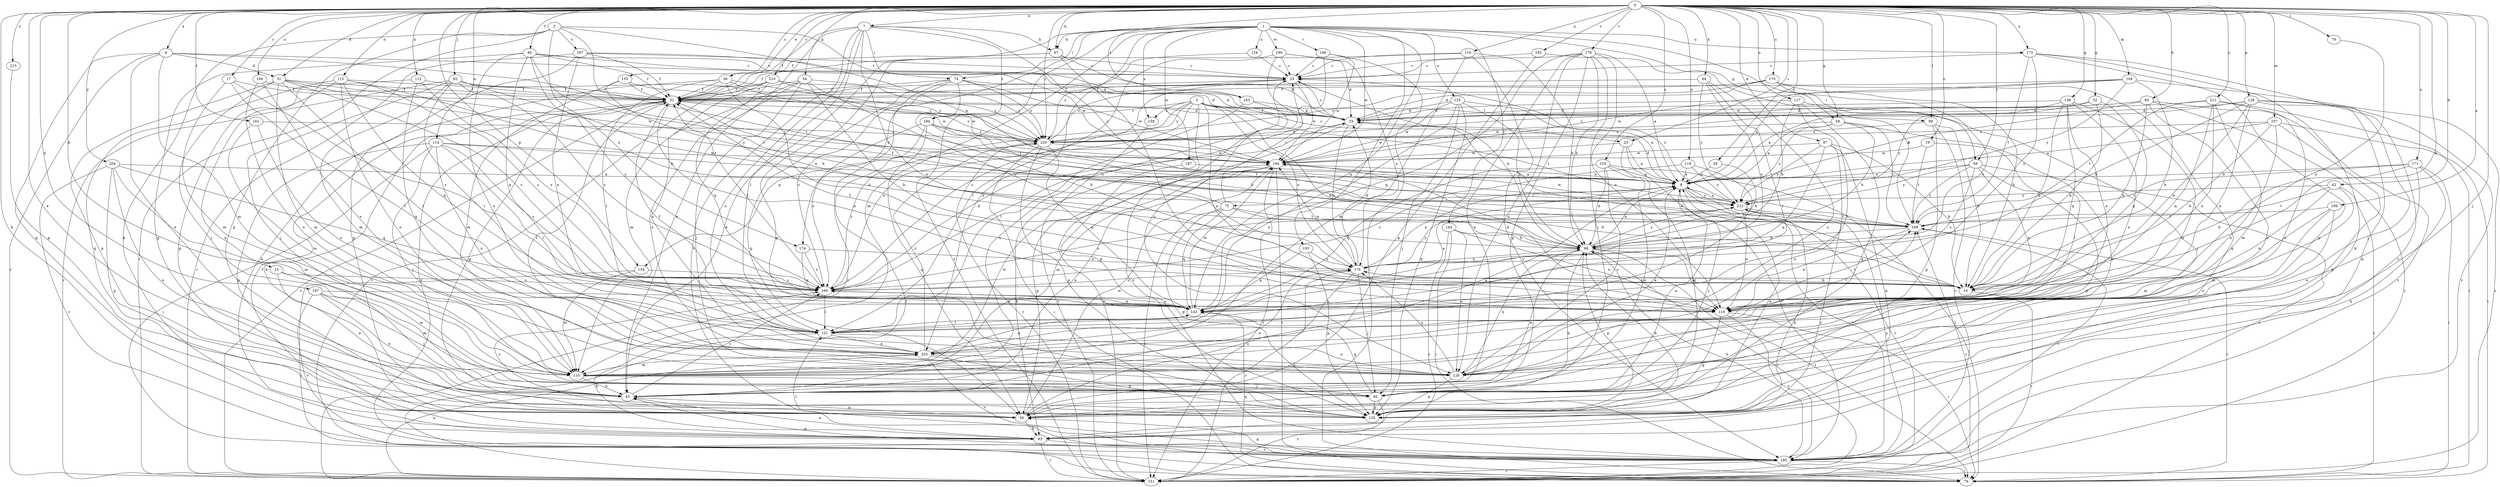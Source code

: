 strict digraph  {
0;
1;
2;
3;
4;
7;
8;
15;
16;
17;
19;
23;
25;
28;
31;
33;
36;
43;
46;
51;
52;
54;
58;
59;
60;
62;
64;
67;
68;
69;
74;
75;
76;
79;
82;
85;
87;
93;
99;
101;
104;
107;
110;
112;
114;
115;
116;
117;
118;
119;
124;
125;
126;
128;
134;
135;
138;
143;
144;
146;
151;
153;
155;
159;
160;
161;
163;
167;
168;
169;
170;
171;
173;
174;
176;
179;
182;
184;
185;
187;
189;
193;
194;
197;
199;
203;
204;
210;
211;
212;
213;
220;
0 -> 4  [label=a];
0 -> 7  [label=a];
0 -> 15  [label=b];
0 -> 16  [label=b];
0 -> 17  [label=c];
0 -> 19  [label=c];
0 -> 23  [label=c];
0 -> 28  [label=d];
0 -> 31  [label=d];
0 -> 36  [label=e];
0 -> 43  [label=e];
0 -> 46  [label=f];
0 -> 52  [label=g];
0 -> 54  [label=g];
0 -> 58  [label=g];
0 -> 60  [label=h];
0 -> 62  [label=h];
0 -> 64  [label=h];
0 -> 67  [label=h];
0 -> 69  [label=i];
0 -> 79  [label=j];
0 -> 82  [label=j];
0 -> 85  [label=j];
0 -> 87  [label=k];
0 -> 93  [label=k];
0 -> 99  [label=l];
0 -> 104  [label=m];
0 -> 107  [label=m];
0 -> 112  [label=n];
0 -> 114  [label=n];
0 -> 115  [label=n];
0 -> 116  [label=n];
0 -> 117  [label=n];
0 -> 119  [label=o];
0 -> 128  [label=p];
0 -> 134  [label=p];
0 -> 138  [label=q];
0 -> 153  [label=s];
0 -> 155  [label=s];
0 -> 161  [label=t];
0 -> 163  [label=t];
0 -> 169  [label=u];
0 -> 170  [label=u];
0 -> 171  [label=u];
0 -> 173  [label=u];
0 -> 179  [label=v];
0 -> 182  [label=v];
0 -> 197  [label=x];
0 -> 199  [label=x];
0 -> 204  [label=y];
0 -> 210  [label=y];
0 -> 211  [label=y];
0 -> 213  [label=z];
0 -> 220  [label=z];
1 -> 51  [label=f];
1 -> 58  [label=g];
1 -> 67  [label=h];
1 -> 69  [label=i];
1 -> 74  [label=i];
1 -> 110  [label=m];
1 -> 124  [label=o];
1 -> 125  [label=o];
1 -> 143  [label=q];
1 -> 144  [label=r];
1 -> 146  [label=r];
1 -> 151  [label=r];
1 -> 159  [label=s];
1 -> 173  [label=u];
1 -> 174  [label=u];
1 -> 187  [label=w];
1 -> 189  [label=w];
1 -> 193  [label=w];
1 -> 194  [label=w];
1 -> 203  [label=x];
2 -> 8  [label=a];
2 -> 59  [label=g];
2 -> 93  [label=k];
2 -> 151  [label=r];
2 -> 163  [label=t];
2 -> 167  [label=t];
2 -> 168  [label=t];
2 -> 174  [label=u];
3 -> 16  [label=b];
3 -> 23  [label=c];
3 -> 99  [label=l];
3 -> 118  [label=n];
3 -> 134  [label=p];
3 -> 135  [label=p];
3 -> 159  [label=s];
3 -> 160  [label=s];
3 -> 168  [label=t];
3 -> 176  [label=u];
3 -> 184  [label=v];
3 -> 220  [label=z];
4 -> 25  [label=c];
4 -> 31  [label=d];
4 -> 43  [label=e];
4 -> 59  [label=g];
4 -> 110  [label=m];
4 -> 151  [label=r];
4 -> 212  [label=y];
7 -> 43  [label=e];
7 -> 51  [label=f];
7 -> 67  [label=h];
7 -> 74  [label=i];
7 -> 101  [label=l];
7 -> 118  [label=n];
7 -> 126  [label=o];
7 -> 184  [label=v];
7 -> 185  [label=v];
7 -> 212  [label=y];
8 -> 33  [label=d];
8 -> 75  [label=i];
8 -> 85  [label=j];
8 -> 151  [label=r];
8 -> 185  [label=v];
8 -> 212  [label=y];
15 -> 43  [label=e];
15 -> 110  [label=m];
15 -> 160  [label=s];
16 -> 33  [label=d];
16 -> 51  [label=f];
16 -> 151  [label=r];
16 -> 176  [label=u];
17 -> 51  [label=f];
17 -> 101  [label=l];
17 -> 110  [label=m];
17 -> 160  [label=s];
19 -> 101  [label=l];
19 -> 168  [label=t];
19 -> 194  [label=w];
23 -> 8  [label=a];
23 -> 59  [label=g];
23 -> 185  [label=v];
23 -> 194  [label=w];
25 -> 51  [label=f];
25 -> 68  [label=h];
25 -> 160  [label=s];
25 -> 194  [label=w];
28 -> 8  [label=a];
28 -> 68  [label=h];
31 -> 51  [label=f];
31 -> 85  [label=j];
31 -> 101  [label=l];
31 -> 110  [label=m];
31 -> 135  [label=p];
31 -> 160  [label=s];
31 -> 194  [label=w];
31 -> 212  [label=y];
33 -> 25  [label=c];
33 -> 51  [label=f];
33 -> 151  [label=r];
33 -> 176  [label=u];
33 -> 220  [label=z];
36 -> 16  [label=b];
36 -> 51  [label=f];
36 -> 93  [label=k];
36 -> 101  [label=l];
36 -> 194  [label=w];
36 -> 220  [label=z];
43 -> 25  [label=c];
43 -> 59  [label=g];
43 -> 160  [label=s];
46 -> 25  [label=c];
46 -> 51  [label=f];
46 -> 59  [label=g];
46 -> 143  [label=q];
46 -> 160  [label=s];
46 -> 168  [label=t];
46 -> 194  [label=w];
46 -> 203  [label=x];
51 -> 33  [label=d];
51 -> 59  [label=g];
51 -> 93  [label=k];
51 -> 118  [label=n];
51 -> 151  [label=r];
51 -> 185  [label=v];
51 -> 220  [label=z];
52 -> 16  [label=b];
52 -> 33  [label=d];
52 -> 143  [label=q];
52 -> 212  [label=y];
54 -> 16  [label=b];
54 -> 51  [label=f];
54 -> 85  [label=j];
54 -> 110  [label=m];
54 -> 126  [label=o];
54 -> 176  [label=u];
54 -> 220  [label=z];
58 -> 8  [label=a];
58 -> 43  [label=e];
58 -> 68  [label=h];
58 -> 168  [label=t];
58 -> 212  [label=y];
58 -> 220  [label=z];
59 -> 68  [label=h];
59 -> 93  [label=k];
59 -> 160  [label=s];
59 -> 176  [label=u];
59 -> 194  [label=w];
60 -> 8  [label=a];
60 -> 16  [label=b];
60 -> 33  [label=d];
60 -> 126  [label=o];
60 -> 151  [label=r];
60 -> 185  [label=v];
60 -> 194  [label=w];
62 -> 76  [label=i];
62 -> 110  [label=m];
62 -> 118  [label=n];
62 -> 168  [label=t];
62 -> 212  [label=y];
64 -> 51  [label=f];
64 -> 101  [label=l];
64 -> 126  [label=o];
64 -> 176  [label=u];
64 -> 212  [label=y];
67 -> 25  [label=c];
67 -> 33  [label=d];
67 -> 43  [label=e];
67 -> 118  [label=n];
67 -> 135  [label=p];
68 -> 8  [label=a];
68 -> 43  [label=e];
68 -> 76  [label=i];
68 -> 118  [label=n];
68 -> 135  [label=p];
68 -> 151  [label=r];
68 -> 176  [label=u];
68 -> 212  [label=y];
69 -> 8  [label=a];
69 -> 118  [label=n];
69 -> 135  [label=p];
69 -> 151  [label=r];
69 -> 160  [label=s];
69 -> 168  [label=t];
69 -> 212  [label=y];
74 -> 16  [label=b];
74 -> 33  [label=d];
74 -> 51  [label=f];
74 -> 59  [label=g];
74 -> 151  [label=r];
74 -> 160  [label=s];
74 -> 194  [label=w];
74 -> 220  [label=z];
75 -> 25  [label=c];
75 -> 51  [label=f];
75 -> 68  [label=h];
75 -> 135  [label=p];
75 -> 143  [label=q];
75 -> 151  [label=r];
75 -> 168  [label=t];
76 -> 143  [label=q];
79 -> 118  [label=n];
82 -> 33  [label=d];
82 -> 51  [label=f];
82 -> 85  [label=j];
82 -> 101  [label=l];
82 -> 110  [label=m];
82 -> 151  [label=r];
82 -> 160  [label=s];
82 -> 168  [label=t];
85 -> 8  [label=a];
85 -> 135  [label=p];
85 -> 143  [label=q];
85 -> 151  [label=r];
87 -> 16  [label=b];
87 -> 93  [label=k];
87 -> 126  [label=o];
87 -> 143  [label=q];
87 -> 194  [label=w];
87 -> 212  [label=y];
93 -> 43  [label=e];
93 -> 51  [label=f];
93 -> 151  [label=r];
93 -> 185  [label=v];
93 -> 212  [label=y];
99 -> 16  [label=b];
99 -> 135  [label=p];
99 -> 185  [label=v];
99 -> 220  [label=z];
101 -> 51  [label=f];
101 -> 93  [label=k];
101 -> 126  [label=o];
101 -> 168  [label=t];
101 -> 203  [label=x];
104 -> 8  [label=a];
104 -> 16  [label=b];
104 -> 51  [label=f];
104 -> 85  [label=j];
104 -> 194  [label=w];
104 -> 212  [label=y];
107 -> 8  [label=a];
107 -> 16  [label=b];
107 -> 76  [label=i];
107 -> 135  [label=p];
107 -> 203  [label=x];
107 -> 220  [label=z];
110 -> 8  [label=a];
110 -> 43  [label=e];
110 -> 85  [label=j];
110 -> 194  [label=w];
112 -> 51  [label=f];
112 -> 59  [label=g];
112 -> 160  [label=s];
112 -> 203  [label=x];
114 -> 8  [label=a];
114 -> 76  [label=i];
114 -> 85  [label=j];
114 -> 101  [label=l];
114 -> 135  [label=p];
114 -> 160  [label=s];
114 -> 194  [label=w];
114 -> 203  [label=x];
115 -> 43  [label=e];
115 -> 51  [label=f];
115 -> 59  [label=g];
115 -> 68  [label=h];
115 -> 126  [label=o];
115 -> 143  [label=q];
115 -> 160  [label=s];
116 -> 25  [label=c];
116 -> 51  [label=f];
116 -> 68  [label=h];
116 -> 110  [label=m];
116 -> 185  [label=v];
117 -> 33  [label=d];
117 -> 59  [label=g];
117 -> 68  [label=h];
117 -> 85  [label=j];
117 -> 101  [label=l];
118 -> 59  [label=g];
118 -> 76  [label=i];
118 -> 168  [label=t];
118 -> 185  [label=v];
119 -> 8  [label=a];
119 -> 160  [label=s];
119 -> 203  [label=x];
119 -> 212  [label=y];
124 -> 25  [label=c];
124 -> 220  [label=z];
125 -> 8  [label=a];
125 -> 33  [label=d];
125 -> 68  [label=h];
125 -> 85  [label=j];
125 -> 135  [label=p];
125 -> 194  [label=w];
125 -> 203  [label=x];
126 -> 8  [label=a];
126 -> 51  [label=f];
126 -> 68  [label=h];
126 -> 135  [label=p];
126 -> 176  [label=u];
128 -> 16  [label=b];
128 -> 33  [label=d];
128 -> 68  [label=h];
128 -> 118  [label=n];
128 -> 135  [label=p];
128 -> 151  [label=r];
128 -> 185  [label=v];
128 -> 220  [label=z];
134 -> 76  [label=i];
134 -> 110  [label=m];
134 -> 160  [label=s];
135 -> 8  [label=a];
135 -> 68  [label=h];
138 -> 8  [label=a];
138 -> 16  [label=b];
138 -> 33  [label=d];
138 -> 118  [label=n];
138 -> 126  [label=o];
138 -> 143  [label=q];
138 -> 203  [label=x];
143 -> 8  [label=a];
143 -> 101  [label=l];
143 -> 160  [label=s];
143 -> 194  [label=w];
144 -> 68  [label=h];
144 -> 76  [label=i];
144 -> 118  [label=n];
144 -> 126  [label=o];
144 -> 151  [label=r];
146 -> 25  [label=c];
146 -> 76  [label=i];
146 -> 160  [label=s];
146 -> 194  [label=w];
151 -> 168  [label=t];
151 -> 203  [label=x];
153 -> 8  [label=a];
153 -> 43  [label=e];
153 -> 68  [label=h];
153 -> 76  [label=i];
153 -> 126  [label=o];
153 -> 143  [label=q];
155 -> 51  [label=f];
155 -> 68  [label=h];
155 -> 110  [label=m];
155 -> 220  [label=z];
159 -> 151  [label=r];
160 -> 33  [label=d];
160 -> 51  [label=f];
160 -> 101  [label=l];
160 -> 118  [label=n];
160 -> 143  [label=q];
160 -> 220  [label=z];
161 -> 110  [label=m];
161 -> 203  [label=x];
161 -> 220  [label=z];
163 -> 33  [label=d];
163 -> 101  [label=l];
163 -> 185  [label=v];
167 -> 25  [label=c];
167 -> 33  [label=d];
167 -> 51  [label=f];
167 -> 59  [label=g];
167 -> 118  [label=n];
167 -> 151  [label=r];
168 -> 68  [label=h];
168 -> 76  [label=i];
168 -> 118  [label=n];
169 -> 51  [label=f];
169 -> 126  [label=o];
169 -> 203  [label=x];
170 -> 16  [label=b];
170 -> 33  [label=d];
170 -> 51  [label=f];
170 -> 59  [label=g];
170 -> 176  [label=u];
170 -> 220  [label=z];
171 -> 8  [label=a];
171 -> 16  [label=b];
171 -> 43  [label=e];
171 -> 76  [label=i];
171 -> 93  [label=k];
171 -> 168  [label=t];
173 -> 25  [label=c];
173 -> 93  [label=k];
173 -> 135  [label=p];
173 -> 168  [label=t];
173 -> 176  [label=u];
173 -> 185  [label=v];
174 -> 143  [label=q];
174 -> 160  [label=s];
174 -> 176  [label=u];
176 -> 8  [label=a];
176 -> 16  [label=b];
176 -> 33  [label=d];
176 -> 43  [label=e];
176 -> 85  [label=j];
176 -> 151  [label=r];
176 -> 160  [label=s];
176 -> 194  [label=w];
176 -> 212  [label=y];
179 -> 8  [label=a];
179 -> 25  [label=c];
179 -> 43  [label=e];
179 -> 59  [label=g];
179 -> 68  [label=h];
179 -> 85  [label=j];
179 -> 118  [label=n];
179 -> 126  [label=o];
179 -> 143  [label=q];
182 -> 25  [label=c];
182 -> 59  [label=g];
182 -> 168  [label=t];
184 -> 59  [label=g];
184 -> 68  [label=h];
184 -> 151  [label=r];
184 -> 160  [label=s];
184 -> 168  [label=t];
184 -> 220  [label=z];
185 -> 43  [label=e];
185 -> 59  [label=g];
185 -> 68  [label=h];
185 -> 76  [label=i];
185 -> 101  [label=l];
185 -> 151  [label=r];
185 -> 168  [label=t];
185 -> 212  [label=y];
187 -> 8  [label=a];
187 -> 93  [label=k];
189 -> 25  [label=c];
189 -> 33  [label=d];
189 -> 101  [label=l];
189 -> 126  [label=o];
189 -> 176  [label=u];
193 -> 135  [label=p];
193 -> 143  [label=q];
193 -> 176  [label=u];
194 -> 8  [label=a];
194 -> 16  [label=b];
194 -> 43  [label=e];
194 -> 59  [label=g];
194 -> 76  [label=i];
194 -> 110  [label=m];
194 -> 151  [label=r];
197 -> 43  [label=e];
197 -> 85  [label=j];
197 -> 110  [label=m];
197 -> 118  [label=n];
197 -> 185  [label=v];
199 -> 85  [label=j];
199 -> 110  [label=m];
199 -> 126  [label=o];
199 -> 168  [label=t];
203 -> 110  [label=m];
203 -> 126  [label=o];
203 -> 135  [label=p];
203 -> 143  [label=q];
203 -> 185  [label=v];
203 -> 220  [label=z];
204 -> 8  [label=a];
204 -> 43  [label=e];
204 -> 110  [label=m];
204 -> 135  [label=p];
204 -> 143  [label=q];
204 -> 185  [label=v];
210 -> 51  [label=f];
210 -> 76  [label=i];
210 -> 143  [label=q];
210 -> 194  [label=w];
210 -> 203  [label=x];
210 -> 220  [label=z];
211 -> 33  [label=d];
211 -> 76  [label=i];
211 -> 110  [label=m];
211 -> 118  [label=n];
211 -> 126  [label=o];
211 -> 143  [label=q];
211 -> 168  [label=t];
212 -> 8  [label=a];
212 -> 25  [label=c];
212 -> 51  [label=f];
212 -> 93  [label=k];
212 -> 118  [label=n];
212 -> 160  [label=s];
212 -> 168  [label=t];
212 -> 194  [label=w];
213 -> 135  [label=p];
220 -> 25  [label=c];
220 -> 76  [label=i];
220 -> 135  [label=p];
220 -> 143  [label=q];
220 -> 151  [label=r];
220 -> 194  [label=w];
}
